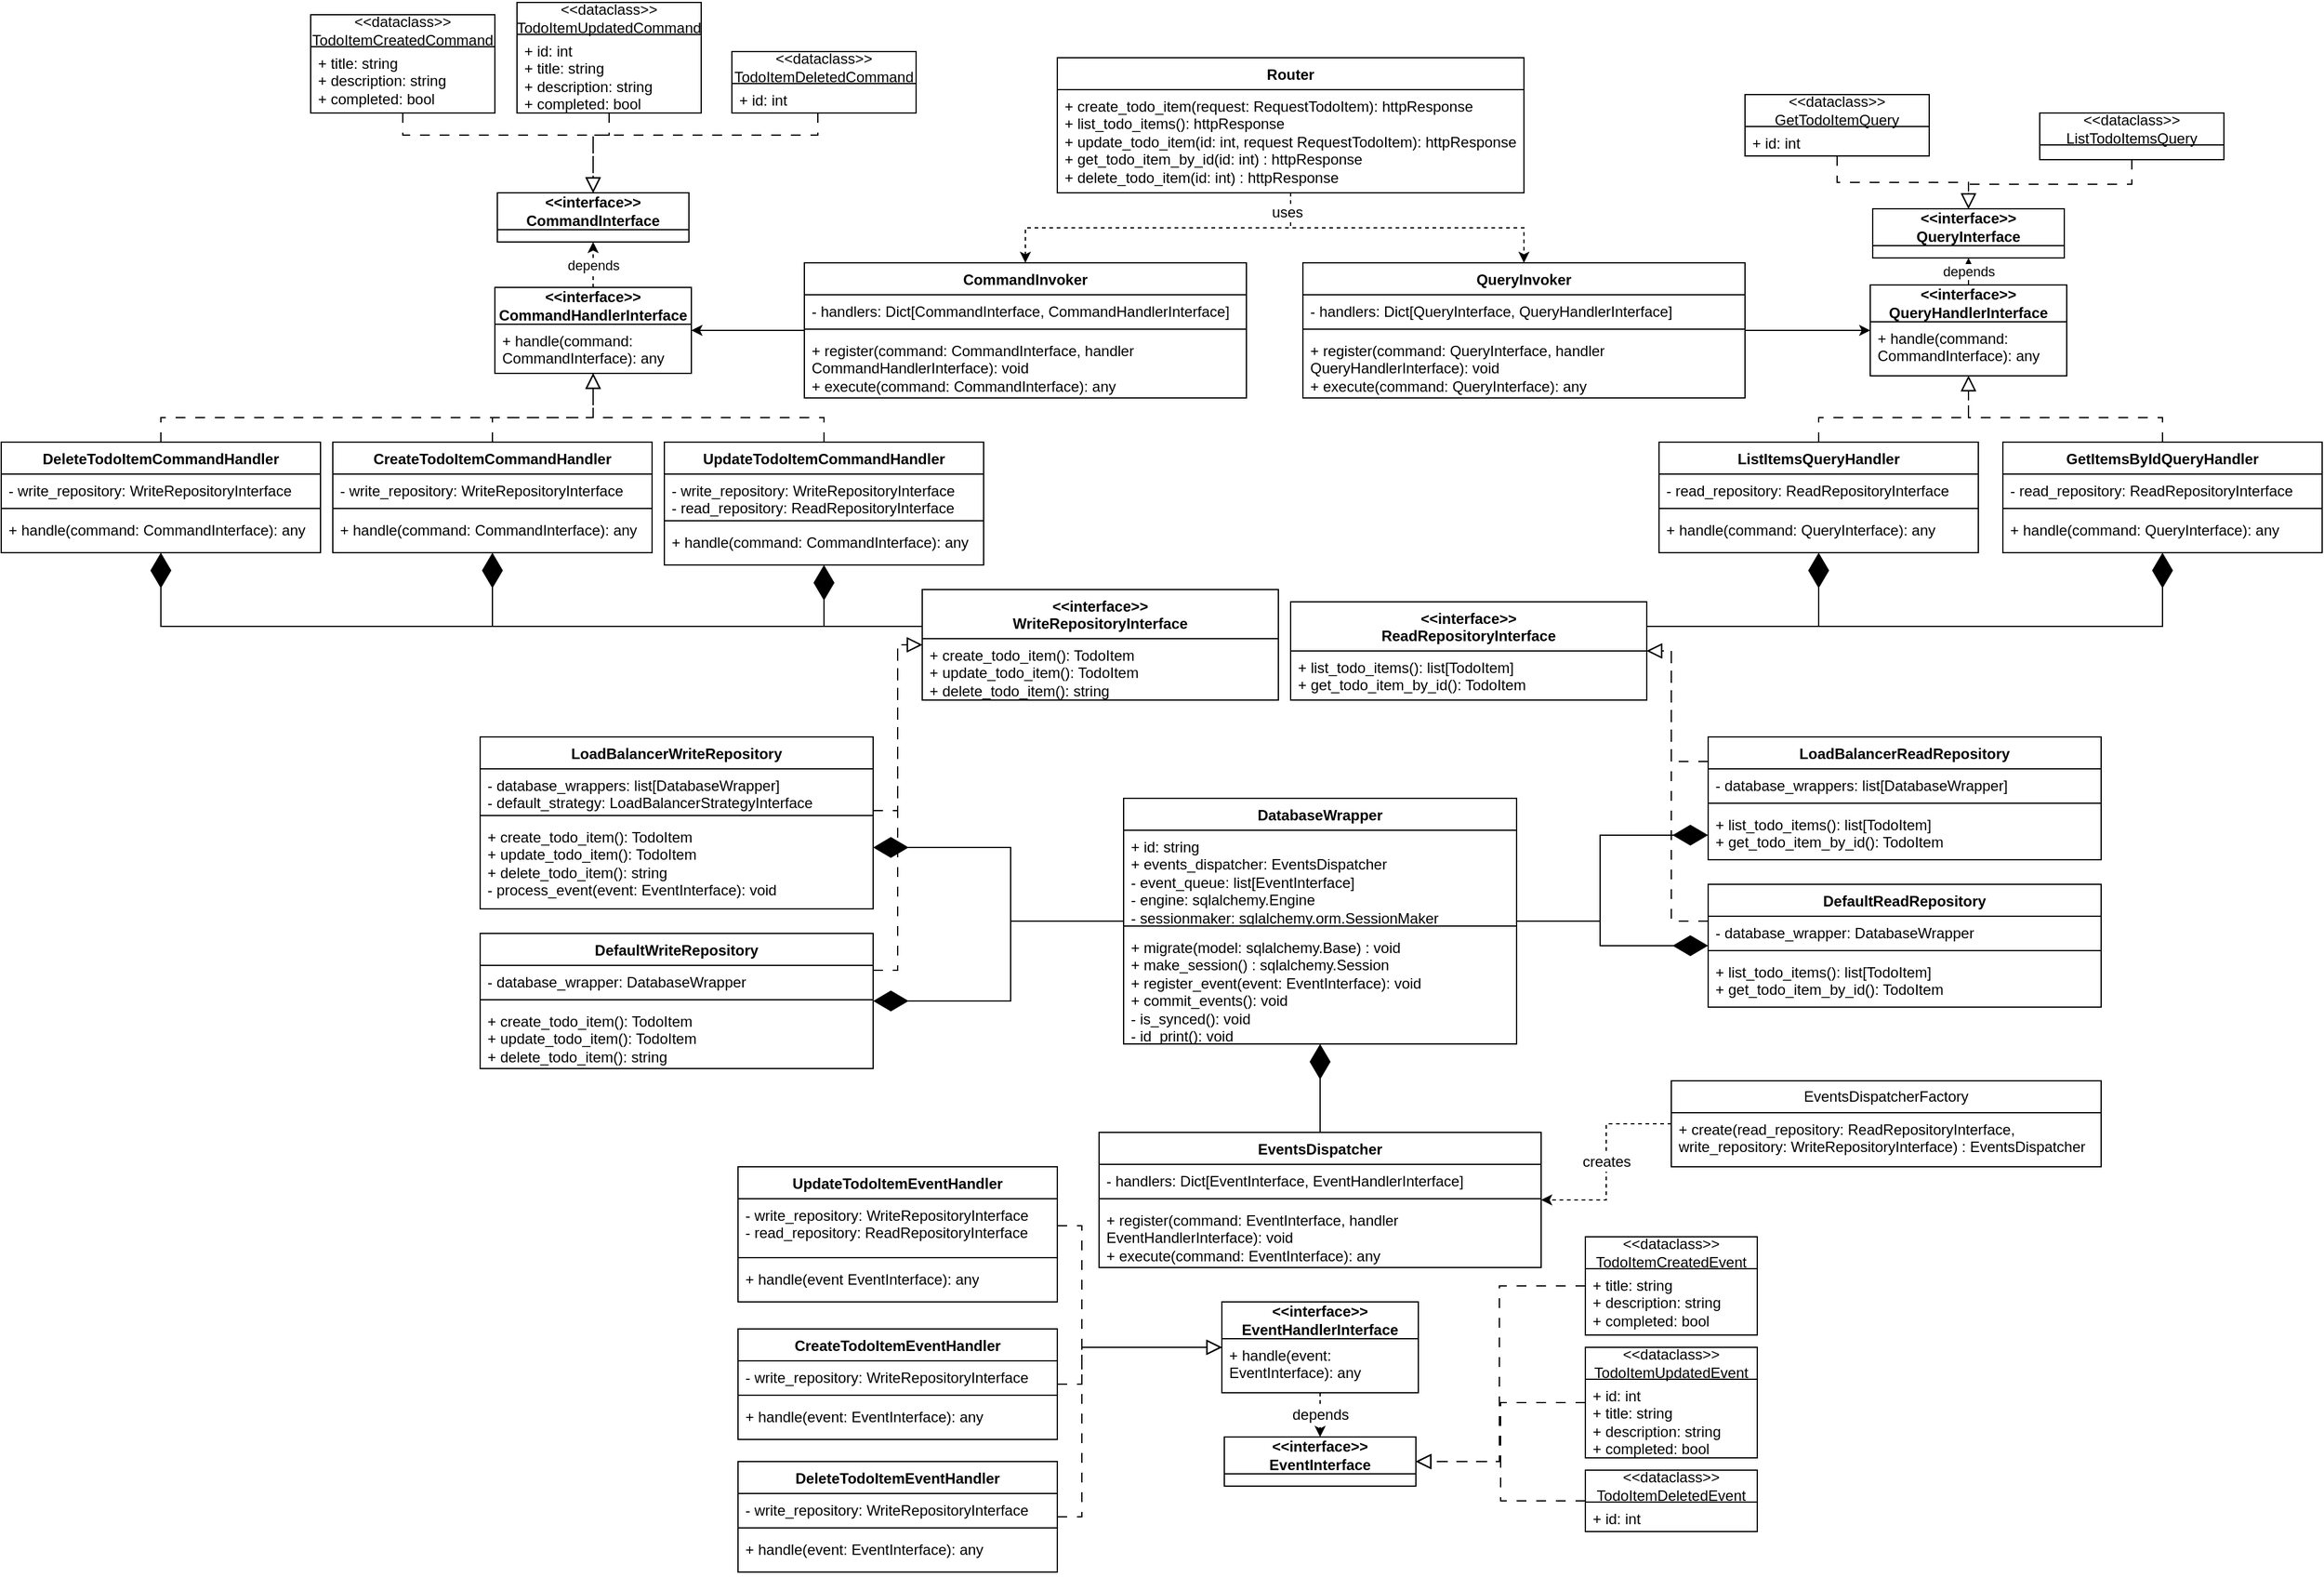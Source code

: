 <mxfile version="22.1.18" type="github">
  <diagram id="C5RBs43oDa-KdzZeNtuy" name="Page-1">
    <mxGraphModel dx="2261" dy="802" grid="1" gridSize="10" guides="1" tooltips="1" connect="1" arrows="1" fold="1" page="1" pageScale="1" pageWidth="827" pageHeight="1169" math="0" shadow="0">
      <root>
        <mxCell id="WIyWlLk6GJQsqaUBKTNV-0" />
        <mxCell id="WIyWlLk6GJQsqaUBKTNV-1" parent="WIyWlLk6GJQsqaUBKTNV-0" />
        <mxCell id="99IpTOKlGNFrOxJhFEqu-171" style="edgeStyle=orthogonalEdgeStyle;rounded=0;orthogonalLoop=1;jettySize=auto;html=1;dashed=1;" edge="1" parent="WIyWlLk6GJQsqaUBKTNV-1" source="99IpTOKlGNFrOxJhFEqu-1" target="99IpTOKlGNFrOxJhFEqu-5">
          <mxGeometry relative="1" as="geometry" />
        </mxCell>
        <mxCell id="99IpTOKlGNFrOxJhFEqu-172" style="edgeStyle=orthogonalEdgeStyle;rounded=0;orthogonalLoop=1;jettySize=auto;html=1;dashed=1;" edge="1" parent="WIyWlLk6GJQsqaUBKTNV-1" source="99IpTOKlGNFrOxJhFEqu-1" target="99IpTOKlGNFrOxJhFEqu-45">
          <mxGeometry relative="1" as="geometry" />
        </mxCell>
        <mxCell id="99IpTOKlGNFrOxJhFEqu-196" value="&lt;br&gt;" style="edgeLabel;html=1;align=center;verticalAlign=middle;resizable=0;points=[];fontSize=12;fontFamily=Helvetica;fontColor=default;" vertex="1" connectable="0" parent="99IpTOKlGNFrOxJhFEqu-172">
          <mxGeometry x="-0.51" y="-1" relative="1" as="geometry">
            <mxPoint y="1" as="offset" />
          </mxGeometry>
        </mxCell>
        <mxCell id="99IpTOKlGNFrOxJhFEqu-197" value="uses" style="edgeLabel;html=1;align=center;verticalAlign=middle;resizable=0;points=[];fontSize=12;fontFamily=Helvetica;fontColor=default;" vertex="1" connectable="0" parent="99IpTOKlGNFrOxJhFEqu-172">
          <mxGeometry x="-0.87" y="-3" relative="1" as="geometry">
            <mxPoint as="offset" />
          </mxGeometry>
        </mxCell>
        <mxCell id="99IpTOKlGNFrOxJhFEqu-1" value="Router" style="swimlane;fontStyle=1;align=center;verticalAlign=top;childLayout=stackLayout;horizontal=1;startSize=26;horizontalStack=0;resizeParent=1;resizeParentMax=0;resizeLast=0;collapsible=1;marginBottom=0;whiteSpace=wrap;html=1;" vertex="1" parent="WIyWlLk6GJQsqaUBKTNV-1">
          <mxGeometry x="260" y="77" width="380" height="110" as="geometry" />
        </mxCell>
        <mxCell id="99IpTOKlGNFrOxJhFEqu-4" value="+&amp;nbsp;create_todo_item(request: RequestTodoItem): httpResponse&lt;span style=&quot;&quot;&gt;&lt;span style=&quot;&quot;&gt;&amp;nbsp;&amp;nbsp;&amp;nbsp;&lt;/span&gt;&lt;br&gt;&lt;/span&gt;+&amp;nbsp;list_todo_items(): httpResponse&lt;br&gt;+ update_todo_item(id: int, request RequestTodoItem): httpResponse&lt;br&gt;+ get_todo_item_by_id(id: int) : httpResponse&lt;br&gt;+ delete_todo_item(id: int) : httpResponse" style="text;strokeColor=none;fillColor=none;align=left;verticalAlign=top;spacingLeft=4;spacingRight=4;overflow=hidden;rotatable=0;points=[[0,0.5],[1,0.5]];portConstraint=eastwest;whiteSpace=wrap;html=1;" vertex="1" parent="99IpTOKlGNFrOxJhFEqu-1">
          <mxGeometry y="26" width="380" height="84" as="geometry" />
        </mxCell>
        <mxCell id="99IpTOKlGNFrOxJhFEqu-190" style="edgeStyle=orthogonalEdgeStyle;rounded=0;orthogonalLoop=1;jettySize=auto;html=1;fontFamily=Helvetica;fontSize=12;fontColor=default;startSize=26;" edge="1" parent="WIyWlLk6GJQsqaUBKTNV-1" source="99IpTOKlGNFrOxJhFEqu-5" target="99IpTOKlGNFrOxJhFEqu-9">
          <mxGeometry relative="1" as="geometry" />
        </mxCell>
        <mxCell id="99IpTOKlGNFrOxJhFEqu-5" value="CommandInvoker" style="swimlane;fontStyle=1;align=center;verticalAlign=top;childLayout=stackLayout;horizontal=1;startSize=26;horizontalStack=0;resizeParent=1;resizeParentMax=0;resizeLast=0;collapsible=1;marginBottom=0;whiteSpace=wrap;html=1;" vertex="1" parent="WIyWlLk6GJQsqaUBKTNV-1">
          <mxGeometry x="54" y="244" width="360" height="110" as="geometry" />
        </mxCell>
        <mxCell id="99IpTOKlGNFrOxJhFEqu-6" value="- handlers:&amp;nbsp;Dict[CommandInterface, CommandHandlerInterface]" style="text;strokeColor=none;fillColor=none;align=left;verticalAlign=top;spacingLeft=4;spacingRight=4;overflow=hidden;rotatable=0;points=[[0,0.5],[1,0.5]];portConstraint=eastwest;whiteSpace=wrap;html=1;" vertex="1" parent="99IpTOKlGNFrOxJhFEqu-5">
          <mxGeometry y="26" width="360" height="24" as="geometry" />
        </mxCell>
        <mxCell id="99IpTOKlGNFrOxJhFEqu-7" value="" style="line;strokeWidth=1;fillColor=none;align=left;verticalAlign=middle;spacingTop=-1;spacingLeft=3;spacingRight=3;rotatable=0;labelPosition=right;points=[];portConstraint=eastwest;strokeColor=inherit;" vertex="1" parent="99IpTOKlGNFrOxJhFEqu-5">
          <mxGeometry y="50" width="360" height="8" as="geometry" />
        </mxCell>
        <mxCell id="99IpTOKlGNFrOxJhFEqu-8" value="+&amp;nbsp;register(command: CommandInterface, handler CommandHandlerInterface): void &amp;nbsp;&lt;span style=&quot;white-space: pre;&quot;&gt;&#x9;&lt;br/&gt;&lt;/span&gt;+ execute(command: CommandInterface): any&lt;br&gt;" style="text;strokeColor=none;fillColor=none;align=left;verticalAlign=top;spacingLeft=4;spacingRight=4;overflow=hidden;rotatable=0;points=[[0,0.5],[1,0.5]];portConstraint=eastwest;whiteSpace=wrap;html=1;" vertex="1" parent="99IpTOKlGNFrOxJhFEqu-5">
          <mxGeometry y="58" width="360" height="52" as="geometry" />
        </mxCell>
        <mxCell id="99IpTOKlGNFrOxJhFEqu-162" value="depends" style="edgeStyle=orthogonalEdgeStyle;rounded=0;orthogonalLoop=1;jettySize=auto;html=1;dashed=1;" edge="1" parent="WIyWlLk6GJQsqaUBKTNV-1" source="99IpTOKlGNFrOxJhFEqu-9" target="99IpTOKlGNFrOxJhFEqu-136">
          <mxGeometry relative="1" as="geometry" />
        </mxCell>
        <mxCell id="99IpTOKlGNFrOxJhFEqu-9" value="&lt;b&gt;&amp;lt;&amp;lt;interface&amp;gt;&amp;gt;&lt;br&gt;CommandHandlerInterface&lt;/b&gt;" style="swimlane;fontStyle=0;childLayout=stackLayout;horizontal=1;startSize=30;fillColor=none;horizontalStack=0;resizeParent=1;resizeParentMax=0;resizeLast=0;collapsible=1;marginBottom=0;whiteSpace=wrap;html=1;" vertex="1" parent="WIyWlLk6GJQsqaUBKTNV-1">
          <mxGeometry x="-198" y="264" width="160" height="70" as="geometry" />
        </mxCell>
        <mxCell id="99IpTOKlGNFrOxJhFEqu-10" value="+ handle(command: CommandInterface): any" style="text;strokeColor=none;fillColor=none;align=left;verticalAlign=top;spacingLeft=4;spacingRight=4;overflow=hidden;rotatable=0;points=[[0,0.5],[1,0.5]];portConstraint=eastwest;whiteSpace=wrap;html=1;" vertex="1" parent="99IpTOKlGNFrOxJhFEqu-9">
          <mxGeometry y="30" width="160" height="40" as="geometry" />
        </mxCell>
        <mxCell id="99IpTOKlGNFrOxJhFEqu-179" style="edgeStyle=orthogonalEdgeStyle;rounded=0;orthogonalLoop=1;jettySize=auto;html=1;fontFamily=Helvetica;fontSize=12;fontColor=default;startSize=26;endArrow=none;endFill=0;startArrow=diamondThin;startFill=1;" edge="1" parent="WIyWlLk6GJQsqaUBKTNV-1" source="99IpTOKlGNFrOxJhFEqu-13" target="99IpTOKlGNFrOxJhFEqu-81">
          <mxGeometry relative="1" as="geometry">
            <Array as="points">
              <mxPoint x="70" y="540" />
            </Array>
          </mxGeometry>
        </mxCell>
        <mxCell id="99IpTOKlGNFrOxJhFEqu-191" style="edgeStyle=orthogonalEdgeStyle;rounded=0;orthogonalLoop=1;jettySize=auto;html=1;fontFamily=Helvetica;fontSize=12;fontColor=default;startSize=26;dashed=1;dashPattern=8 8;endArrow=block;endFill=0;endSize=10;" edge="1" parent="WIyWlLk6GJQsqaUBKTNV-1" source="99IpTOKlGNFrOxJhFEqu-13" target="99IpTOKlGNFrOxJhFEqu-9">
          <mxGeometry relative="1" as="geometry">
            <Array as="points">
              <mxPoint x="70" y="370" />
              <mxPoint x="-118" y="370" />
            </Array>
          </mxGeometry>
        </mxCell>
        <mxCell id="99IpTOKlGNFrOxJhFEqu-13" value="UpdateTodoItemCommandHandler" style="swimlane;fontStyle=1;align=center;verticalAlign=top;childLayout=stackLayout;horizontal=1;startSize=26;horizontalStack=0;resizeParent=1;resizeParentMax=0;resizeLast=0;collapsible=1;marginBottom=0;whiteSpace=wrap;html=1;" vertex="1" parent="WIyWlLk6GJQsqaUBKTNV-1">
          <mxGeometry x="-60" y="390" width="260" height="100" as="geometry" />
        </mxCell>
        <mxCell id="99IpTOKlGNFrOxJhFEqu-14" value="- write_repository: WriteRepositoryInterface&lt;br&gt;- read_repository: ReadRepositoryInterface&amp;nbsp;" style="text;strokeColor=none;fillColor=none;align=left;verticalAlign=top;spacingLeft=4;spacingRight=4;overflow=hidden;rotatable=0;points=[[0,0.5],[1,0.5]];portConstraint=eastwest;whiteSpace=wrap;html=1;" vertex="1" parent="99IpTOKlGNFrOxJhFEqu-13">
          <mxGeometry y="26" width="260" height="34" as="geometry" />
        </mxCell>
        <mxCell id="99IpTOKlGNFrOxJhFEqu-15" value="" style="line;strokeWidth=1;fillColor=none;align=left;verticalAlign=middle;spacingTop=-1;spacingLeft=3;spacingRight=3;rotatable=0;labelPosition=right;points=[];portConstraint=eastwest;strokeColor=inherit;" vertex="1" parent="99IpTOKlGNFrOxJhFEqu-13">
          <mxGeometry y="60" width="260" height="8" as="geometry" />
        </mxCell>
        <mxCell id="99IpTOKlGNFrOxJhFEqu-16" value="+ handle(command: CommandInterface): any" style="text;strokeColor=none;fillColor=none;align=left;verticalAlign=top;spacingLeft=4;spacingRight=4;overflow=hidden;rotatable=0;points=[[0,0.5],[1,0.5]];portConstraint=eastwest;whiteSpace=wrap;html=1;" vertex="1" parent="99IpTOKlGNFrOxJhFEqu-13">
          <mxGeometry y="68" width="260" height="32" as="geometry" />
        </mxCell>
        <mxCell id="99IpTOKlGNFrOxJhFEqu-177" style="edgeStyle=orthogonalEdgeStyle;rounded=0;orthogonalLoop=1;jettySize=auto;html=1;fontFamily=Helvetica;fontSize=12;fontColor=default;startSize=26;endArrow=none;endFill=0;startArrow=diamondThin;startFill=1;" edge="1" parent="WIyWlLk6GJQsqaUBKTNV-1" source="99IpTOKlGNFrOxJhFEqu-17" target="99IpTOKlGNFrOxJhFEqu-81">
          <mxGeometry relative="1" as="geometry">
            <Array as="points">
              <mxPoint x="-200" y="540" />
            </Array>
          </mxGeometry>
        </mxCell>
        <mxCell id="99IpTOKlGNFrOxJhFEqu-192" style="edgeStyle=orthogonalEdgeStyle;rounded=0;orthogonalLoop=1;jettySize=auto;html=1;fontFamily=Helvetica;fontSize=12;fontColor=default;startSize=26;dashed=1;dashPattern=8 8;endArrow=block;endFill=0;endSize=10;" edge="1" parent="WIyWlLk6GJQsqaUBKTNV-1" source="99IpTOKlGNFrOxJhFEqu-17" target="99IpTOKlGNFrOxJhFEqu-9">
          <mxGeometry relative="1" as="geometry">
            <Array as="points">
              <mxPoint x="-200" y="370" />
              <mxPoint x="-118" y="370" />
            </Array>
          </mxGeometry>
        </mxCell>
        <mxCell id="99IpTOKlGNFrOxJhFEqu-17" value="CreateTodoItemCommandHandler" style="swimlane;fontStyle=1;align=center;verticalAlign=top;childLayout=stackLayout;horizontal=1;startSize=26;horizontalStack=0;resizeParent=1;resizeParentMax=0;resizeLast=0;collapsible=1;marginBottom=0;whiteSpace=wrap;html=1;" vertex="1" parent="WIyWlLk6GJQsqaUBKTNV-1">
          <mxGeometry x="-330" y="390" width="260" height="90" as="geometry" />
        </mxCell>
        <mxCell id="99IpTOKlGNFrOxJhFEqu-18" value="- write_repository: WriteRepositoryInterface&amp;nbsp;" style="text;strokeColor=none;fillColor=none;align=left;verticalAlign=top;spacingLeft=4;spacingRight=4;overflow=hidden;rotatable=0;points=[[0,0.5],[1,0.5]];portConstraint=eastwest;whiteSpace=wrap;html=1;" vertex="1" parent="99IpTOKlGNFrOxJhFEqu-17">
          <mxGeometry y="26" width="260" height="24" as="geometry" />
        </mxCell>
        <mxCell id="99IpTOKlGNFrOxJhFEqu-19" value="" style="line;strokeWidth=1;fillColor=none;align=left;verticalAlign=middle;spacingTop=-1;spacingLeft=3;spacingRight=3;rotatable=0;labelPosition=right;points=[];portConstraint=eastwest;strokeColor=inherit;" vertex="1" parent="99IpTOKlGNFrOxJhFEqu-17">
          <mxGeometry y="50" width="260" height="8" as="geometry" />
        </mxCell>
        <mxCell id="99IpTOKlGNFrOxJhFEqu-20" value="+ handle(command: CommandInterface): any" style="text;strokeColor=none;fillColor=none;align=left;verticalAlign=top;spacingLeft=4;spacingRight=4;overflow=hidden;rotatable=0;points=[[0,0.5],[1,0.5]];portConstraint=eastwest;whiteSpace=wrap;html=1;" vertex="1" parent="99IpTOKlGNFrOxJhFEqu-17">
          <mxGeometry y="58" width="260" height="32" as="geometry" />
        </mxCell>
        <mxCell id="99IpTOKlGNFrOxJhFEqu-178" style="edgeStyle=orthogonalEdgeStyle;rounded=0;orthogonalLoop=1;jettySize=auto;html=1;fontFamily=Helvetica;fontSize=12;fontColor=default;startSize=26;endArrow=none;endFill=0;startArrow=diamondThin;startFill=1;" edge="1" parent="WIyWlLk6GJQsqaUBKTNV-1" source="99IpTOKlGNFrOxJhFEqu-33" target="99IpTOKlGNFrOxJhFEqu-81">
          <mxGeometry relative="1" as="geometry">
            <Array as="points">
              <mxPoint x="-470" y="540" />
            </Array>
          </mxGeometry>
        </mxCell>
        <mxCell id="99IpTOKlGNFrOxJhFEqu-193" style="edgeStyle=orthogonalEdgeStyle;rounded=0;orthogonalLoop=1;jettySize=auto;html=1;fontFamily=Helvetica;fontSize=12;fontColor=default;startSize=26;dashed=1;dashPattern=8 8;endArrow=block;endFill=0;endSize=10;" edge="1" parent="WIyWlLk6GJQsqaUBKTNV-1" source="99IpTOKlGNFrOxJhFEqu-33" target="99IpTOKlGNFrOxJhFEqu-9">
          <mxGeometry relative="1" as="geometry">
            <Array as="points">
              <mxPoint x="-470" y="370" />
              <mxPoint x="-118" y="370" />
            </Array>
          </mxGeometry>
        </mxCell>
        <mxCell id="99IpTOKlGNFrOxJhFEqu-33" value="DeleteTodoItemCommandHandler" style="swimlane;fontStyle=1;align=center;verticalAlign=top;childLayout=stackLayout;horizontal=1;startSize=26;horizontalStack=0;resizeParent=1;resizeParentMax=0;resizeLast=0;collapsible=1;marginBottom=0;whiteSpace=wrap;html=1;" vertex="1" parent="WIyWlLk6GJQsqaUBKTNV-1">
          <mxGeometry x="-600" y="390" width="260" height="90" as="geometry" />
        </mxCell>
        <mxCell id="99IpTOKlGNFrOxJhFEqu-34" value="- write_repository: WriteRepositoryInterface&amp;nbsp;" style="text;strokeColor=none;fillColor=none;align=left;verticalAlign=top;spacingLeft=4;spacingRight=4;overflow=hidden;rotatable=0;points=[[0,0.5],[1,0.5]];portConstraint=eastwest;whiteSpace=wrap;html=1;" vertex="1" parent="99IpTOKlGNFrOxJhFEqu-33">
          <mxGeometry y="26" width="260" height="24" as="geometry" />
        </mxCell>
        <mxCell id="99IpTOKlGNFrOxJhFEqu-35" value="" style="line;strokeWidth=1;fillColor=none;align=left;verticalAlign=middle;spacingTop=-1;spacingLeft=3;spacingRight=3;rotatable=0;labelPosition=right;points=[];portConstraint=eastwest;strokeColor=inherit;" vertex="1" parent="99IpTOKlGNFrOxJhFEqu-33">
          <mxGeometry y="50" width="260" height="8" as="geometry" />
        </mxCell>
        <mxCell id="99IpTOKlGNFrOxJhFEqu-36" value="+ handle(command: CommandInterface): any" style="text;strokeColor=none;fillColor=none;align=left;verticalAlign=top;spacingLeft=4;spacingRight=4;overflow=hidden;rotatable=0;points=[[0,0.5],[1,0.5]];portConstraint=eastwest;whiteSpace=wrap;html=1;" vertex="1" parent="99IpTOKlGNFrOxJhFEqu-33">
          <mxGeometry y="58" width="260" height="32" as="geometry" />
        </mxCell>
        <mxCell id="99IpTOKlGNFrOxJhFEqu-148" style="edgeStyle=orthogonalEdgeStyle;rounded=0;orthogonalLoop=1;jettySize=auto;html=1;dashed=1;dashPattern=8 8;endArrow=block;endFill=0;endSize=10;" edge="1" parent="WIyWlLk6GJQsqaUBKTNV-1" source="99IpTOKlGNFrOxJhFEqu-37" target="99IpTOKlGNFrOxJhFEqu-50">
          <mxGeometry relative="1" as="geometry">
            <Array as="points">
              <mxPoint x="1160" y="370" />
              <mxPoint x="1002" y="370" />
            </Array>
          </mxGeometry>
        </mxCell>
        <mxCell id="99IpTOKlGNFrOxJhFEqu-173" style="edgeStyle=orthogonalEdgeStyle;rounded=0;orthogonalLoop=1;jettySize=auto;html=1;fontFamily=Helvetica;fontSize=12;fontColor=default;startSize=26;endArrow=none;endFill=0;startArrow=diamondThin;startFill=1;" edge="1" parent="WIyWlLk6GJQsqaUBKTNV-1" source="99IpTOKlGNFrOxJhFEqu-37" target="99IpTOKlGNFrOxJhFEqu-52">
          <mxGeometry relative="1" as="geometry">
            <Array as="points">
              <mxPoint x="1160" y="540" />
            </Array>
          </mxGeometry>
        </mxCell>
        <mxCell id="99IpTOKlGNFrOxJhFEqu-37" value="GetItemsByIdQueryHandler" style="swimlane;fontStyle=1;align=center;verticalAlign=top;childLayout=stackLayout;horizontal=1;startSize=26;horizontalStack=0;resizeParent=1;resizeParentMax=0;resizeLast=0;collapsible=1;marginBottom=0;whiteSpace=wrap;html=1;" vertex="1" parent="WIyWlLk6GJQsqaUBKTNV-1">
          <mxGeometry x="1030" y="390" width="260" height="90" as="geometry" />
        </mxCell>
        <mxCell id="99IpTOKlGNFrOxJhFEqu-38" value="- read_repository: ReadRepositoryInterface" style="text;strokeColor=none;fillColor=none;align=left;verticalAlign=top;spacingLeft=4;spacingRight=4;overflow=hidden;rotatable=0;points=[[0,0.5],[1,0.5]];portConstraint=eastwest;whiteSpace=wrap;html=1;" vertex="1" parent="99IpTOKlGNFrOxJhFEqu-37">
          <mxGeometry y="26" width="260" height="24" as="geometry" />
        </mxCell>
        <mxCell id="99IpTOKlGNFrOxJhFEqu-39" value="" style="line;strokeWidth=1;fillColor=none;align=left;verticalAlign=middle;spacingTop=-1;spacingLeft=3;spacingRight=3;rotatable=0;labelPosition=right;points=[];portConstraint=eastwest;strokeColor=inherit;" vertex="1" parent="99IpTOKlGNFrOxJhFEqu-37">
          <mxGeometry y="50" width="260" height="8" as="geometry" />
        </mxCell>
        <mxCell id="99IpTOKlGNFrOxJhFEqu-40" value="+ handle(command: QueryInterface): any" style="text;strokeColor=none;fillColor=none;align=left;verticalAlign=top;spacingLeft=4;spacingRight=4;overflow=hidden;rotatable=0;points=[[0,0.5],[1,0.5]];portConstraint=eastwest;whiteSpace=wrap;html=1;" vertex="1" parent="99IpTOKlGNFrOxJhFEqu-37">
          <mxGeometry y="58" width="260" height="32" as="geometry" />
        </mxCell>
        <mxCell id="99IpTOKlGNFrOxJhFEqu-147" style="edgeStyle=orthogonalEdgeStyle;rounded=0;orthogonalLoop=1;jettySize=auto;html=1;dashed=1;dashPattern=8 8;endArrow=block;endFill=0;endSize=10;" edge="1" parent="WIyWlLk6GJQsqaUBKTNV-1" source="99IpTOKlGNFrOxJhFEqu-41" target="99IpTOKlGNFrOxJhFEqu-50">
          <mxGeometry relative="1" as="geometry">
            <Array as="points">
              <mxPoint x="880" y="370" />
              <mxPoint x="1002" y="370" />
            </Array>
          </mxGeometry>
        </mxCell>
        <mxCell id="99IpTOKlGNFrOxJhFEqu-174" style="edgeStyle=orthogonalEdgeStyle;rounded=0;orthogonalLoop=1;jettySize=auto;html=1;fontFamily=Helvetica;fontSize=12;fontColor=default;startSize=26;endArrow=none;endFill=0;startArrow=diamondThin;startFill=1;" edge="1" parent="WIyWlLk6GJQsqaUBKTNV-1" source="99IpTOKlGNFrOxJhFEqu-41" target="99IpTOKlGNFrOxJhFEqu-52">
          <mxGeometry relative="1" as="geometry">
            <Array as="points">
              <mxPoint x="880" y="540" />
            </Array>
          </mxGeometry>
        </mxCell>
        <mxCell id="99IpTOKlGNFrOxJhFEqu-41" value="ListItemsQueryHandler" style="swimlane;fontStyle=1;align=center;verticalAlign=top;childLayout=stackLayout;horizontal=1;startSize=26;horizontalStack=0;resizeParent=1;resizeParentMax=0;resizeLast=0;collapsible=1;marginBottom=0;whiteSpace=wrap;html=1;" vertex="1" parent="WIyWlLk6GJQsqaUBKTNV-1">
          <mxGeometry x="750" y="390" width="260" height="90" as="geometry" />
        </mxCell>
        <mxCell id="99IpTOKlGNFrOxJhFEqu-42" value="- read_repository: ReadRepositoryInterface" style="text;strokeColor=none;fillColor=none;align=left;verticalAlign=top;spacingLeft=4;spacingRight=4;overflow=hidden;rotatable=0;points=[[0,0.5],[1,0.5]];portConstraint=eastwest;whiteSpace=wrap;html=1;" vertex="1" parent="99IpTOKlGNFrOxJhFEqu-41">
          <mxGeometry y="26" width="260" height="24" as="geometry" />
        </mxCell>
        <mxCell id="99IpTOKlGNFrOxJhFEqu-43" value="" style="line;strokeWidth=1;fillColor=none;align=left;verticalAlign=middle;spacingTop=-1;spacingLeft=3;spacingRight=3;rotatable=0;labelPosition=right;points=[];portConstraint=eastwest;strokeColor=inherit;" vertex="1" parent="99IpTOKlGNFrOxJhFEqu-41">
          <mxGeometry y="50" width="260" height="8" as="geometry" />
        </mxCell>
        <mxCell id="99IpTOKlGNFrOxJhFEqu-44" value="+ handle(command: QueryInterface): any" style="text;strokeColor=none;fillColor=none;align=left;verticalAlign=top;spacingLeft=4;spacingRight=4;overflow=hidden;rotatable=0;points=[[0,0.5],[1,0.5]];portConstraint=eastwest;whiteSpace=wrap;html=1;" vertex="1" parent="99IpTOKlGNFrOxJhFEqu-41">
          <mxGeometry y="58" width="260" height="32" as="geometry" />
        </mxCell>
        <mxCell id="99IpTOKlGNFrOxJhFEqu-169" style="edgeStyle=orthogonalEdgeStyle;rounded=0;orthogonalLoop=1;jettySize=auto;html=1;" edge="1" parent="WIyWlLk6GJQsqaUBKTNV-1" source="99IpTOKlGNFrOxJhFEqu-45" target="99IpTOKlGNFrOxJhFEqu-50">
          <mxGeometry relative="1" as="geometry" />
        </mxCell>
        <mxCell id="99IpTOKlGNFrOxJhFEqu-45" value="QueryInvoker" style="swimlane;fontStyle=1;align=center;verticalAlign=top;childLayout=stackLayout;horizontal=1;startSize=26;horizontalStack=0;resizeParent=1;resizeParentMax=0;resizeLast=0;collapsible=1;marginBottom=0;whiteSpace=wrap;html=1;" vertex="1" parent="WIyWlLk6GJQsqaUBKTNV-1">
          <mxGeometry x="460" y="244" width="360" height="110" as="geometry" />
        </mxCell>
        <mxCell id="99IpTOKlGNFrOxJhFEqu-46" value="- handlers:&amp;nbsp;Dict[QueryInterface, QueryHandlerInterface]" style="text;strokeColor=none;fillColor=none;align=left;verticalAlign=top;spacingLeft=4;spacingRight=4;overflow=hidden;rotatable=0;points=[[0,0.5],[1,0.5]];portConstraint=eastwest;whiteSpace=wrap;html=1;" vertex="1" parent="99IpTOKlGNFrOxJhFEqu-45">
          <mxGeometry y="26" width="360" height="24" as="geometry" />
        </mxCell>
        <mxCell id="99IpTOKlGNFrOxJhFEqu-47" value="" style="line;strokeWidth=1;fillColor=none;align=left;verticalAlign=middle;spacingTop=-1;spacingLeft=3;spacingRight=3;rotatable=0;labelPosition=right;points=[];portConstraint=eastwest;strokeColor=inherit;" vertex="1" parent="99IpTOKlGNFrOxJhFEqu-45">
          <mxGeometry y="50" width="360" height="8" as="geometry" />
        </mxCell>
        <mxCell id="99IpTOKlGNFrOxJhFEqu-48" value="+&amp;nbsp;register(command: QueryInterface, handler QueryHandlerInterface): void &amp;nbsp;&lt;span style=&quot;white-space: pre;&quot;&gt;&#x9;&lt;br&gt;&lt;/span&gt;+ execute(command: QueryInterface): any" style="text;strokeColor=none;fillColor=none;align=left;verticalAlign=top;spacingLeft=4;spacingRight=4;overflow=hidden;rotatable=0;points=[[0,0.5],[1,0.5]];portConstraint=eastwest;whiteSpace=wrap;html=1;" vertex="1" parent="99IpTOKlGNFrOxJhFEqu-45">
          <mxGeometry y="58" width="360" height="52" as="geometry" />
        </mxCell>
        <mxCell id="99IpTOKlGNFrOxJhFEqu-165" value="depends" style="edgeStyle=orthogonalEdgeStyle;rounded=0;orthogonalLoop=1;jettySize=auto;html=1;dashed=1;" edge="1" parent="WIyWlLk6GJQsqaUBKTNV-1" source="99IpTOKlGNFrOxJhFEqu-50" target="99IpTOKlGNFrOxJhFEqu-135">
          <mxGeometry relative="1" as="geometry" />
        </mxCell>
        <mxCell id="99IpTOKlGNFrOxJhFEqu-50" value="&lt;b&gt;&amp;lt;&amp;lt;interface&amp;gt;&amp;gt;&lt;br&gt;QueryHandlerInterface&lt;/b&gt;" style="swimlane;fontStyle=0;childLayout=stackLayout;horizontal=1;startSize=30;fillColor=none;horizontalStack=0;resizeParent=1;resizeParentMax=0;resizeLast=0;collapsible=1;marginBottom=0;whiteSpace=wrap;html=1;" vertex="1" parent="WIyWlLk6GJQsqaUBKTNV-1">
          <mxGeometry x="922" y="262" width="160" height="74" as="geometry" />
        </mxCell>
        <mxCell id="99IpTOKlGNFrOxJhFEqu-51" value="+ handle(command: CommandInterface): any" style="text;strokeColor=none;fillColor=none;align=left;verticalAlign=top;spacingLeft=4;spacingRight=4;overflow=hidden;rotatable=0;points=[[0,0.5],[1,0.5]];portConstraint=eastwest;whiteSpace=wrap;html=1;" vertex="1" parent="99IpTOKlGNFrOxJhFEqu-50">
          <mxGeometry y="30" width="160" height="44" as="geometry" />
        </mxCell>
        <mxCell id="99IpTOKlGNFrOxJhFEqu-52" value="&amp;lt;&amp;lt;interface&amp;gt;&amp;gt;&lt;br&gt;ReadRepositoryInterface" style="swimlane;fontStyle=1;align=center;verticalAlign=top;childLayout=stackLayout;horizontal=1;startSize=40;horizontalStack=0;resizeParent=1;resizeParentMax=0;resizeLast=0;collapsible=1;marginBottom=0;whiteSpace=wrap;html=1;" vertex="1" parent="WIyWlLk6GJQsqaUBKTNV-1">
          <mxGeometry x="450" y="520" width="290" height="80" as="geometry" />
        </mxCell>
        <mxCell id="99IpTOKlGNFrOxJhFEqu-53" value="+ list_todo_items(): list[TodoItem]&lt;br&gt;+ get_todo_item_by_id(): TodoItem" style="text;strokeColor=none;fillColor=none;align=left;verticalAlign=top;spacingLeft=4;spacingRight=4;overflow=hidden;rotatable=0;points=[[0,0.5],[1,0.5]];portConstraint=eastwest;whiteSpace=wrap;html=1;" vertex="1" parent="99IpTOKlGNFrOxJhFEqu-52">
          <mxGeometry y="40" width="290" height="40" as="geometry" />
        </mxCell>
        <mxCell id="99IpTOKlGNFrOxJhFEqu-152" style="edgeStyle=orthogonalEdgeStyle;rounded=0;orthogonalLoop=1;jettySize=auto;html=1;dashed=1;dashPattern=8 8;endArrow=block;endFill=0;endSize=10;" edge="1" parent="WIyWlLk6GJQsqaUBKTNV-1" source="99IpTOKlGNFrOxJhFEqu-65" target="99IpTOKlGNFrOxJhFEqu-52">
          <mxGeometry relative="1" as="geometry">
            <Array as="points">
              <mxPoint x="760" y="780" />
              <mxPoint x="760" y="560" />
            </Array>
          </mxGeometry>
        </mxCell>
        <mxCell id="99IpTOKlGNFrOxJhFEqu-182" style="edgeStyle=orthogonalEdgeStyle;rounded=0;orthogonalLoop=1;jettySize=auto;html=1;fontFamily=Helvetica;fontSize=12;fontColor=default;startSize=26;endArrow=none;endFill=0;startArrow=diamondThin;startFill=1;" edge="1" parent="WIyWlLk6GJQsqaUBKTNV-1" source="99IpTOKlGNFrOxJhFEqu-65" target="99IpTOKlGNFrOxJhFEqu-116">
          <mxGeometry relative="1" as="geometry" />
        </mxCell>
        <mxCell id="99IpTOKlGNFrOxJhFEqu-65" value="DefaultReadRepository" style="swimlane;fontStyle=1;align=center;verticalAlign=top;childLayout=stackLayout;horizontal=1;startSize=26;horizontalStack=0;resizeParent=1;resizeParentMax=0;resizeLast=0;collapsible=1;marginBottom=0;whiteSpace=wrap;html=1;" vertex="1" parent="WIyWlLk6GJQsqaUBKTNV-1">
          <mxGeometry x="790" y="750" width="320" height="100" as="geometry" />
        </mxCell>
        <mxCell id="99IpTOKlGNFrOxJhFEqu-66" value="- database_wrapper: DatabaseWrapper" style="text;strokeColor=none;fillColor=none;align=left;verticalAlign=top;spacingLeft=4;spacingRight=4;overflow=hidden;rotatable=0;points=[[0,0.5],[1,0.5]];portConstraint=eastwest;whiteSpace=wrap;html=1;" vertex="1" parent="99IpTOKlGNFrOxJhFEqu-65">
          <mxGeometry y="26" width="320" height="24" as="geometry" />
        </mxCell>
        <mxCell id="99IpTOKlGNFrOxJhFEqu-67" value="" style="line;strokeWidth=1;fillColor=none;align=left;verticalAlign=middle;spacingTop=-1;spacingLeft=3;spacingRight=3;rotatable=0;labelPosition=right;points=[];portConstraint=eastwest;strokeColor=inherit;" vertex="1" parent="99IpTOKlGNFrOxJhFEqu-65">
          <mxGeometry y="50" width="320" height="8" as="geometry" />
        </mxCell>
        <mxCell id="99IpTOKlGNFrOxJhFEqu-68" value="+ list_todo_items(): list[TodoItem]&lt;br style=&quot;border-color: var(--border-color);&quot;&gt;+ get_todo_item_by_id(): TodoItem" style="text;strokeColor=none;fillColor=none;align=left;verticalAlign=top;spacingLeft=4;spacingRight=4;overflow=hidden;rotatable=0;points=[[0,0.5],[1,0.5]];portConstraint=eastwest;whiteSpace=wrap;html=1;" vertex="1" parent="99IpTOKlGNFrOxJhFEqu-65">
          <mxGeometry y="58" width="320" height="42" as="geometry" />
        </mxCell>
        <mxCell id="99IpTOKlGNFrOxJhFEqu-184" style="edgeStyle=orthogonalEdgeStyle;rounded=0;orthogonalLoop=1;jettySize=auto;html=1;fontFamily=Helvetica;fontSize=12;fontColor=default;startSize=26;startArrow=diamondThin;startFill=1;endArrow=none;endFill=0;endSize=6;" edge="1" parent="WIyWlLk6GJQsqaUBKTNV-1" source="99IpTOKlGNFrOxJhFEqu-73" target="99IpTOKlGNFrOxJhFEqu-116">
          <mxGeometry relative="1" as="geometry">
            <Array as="points">
              <mxPoint x="222" y="720" />
              <mxPoint x="222" y="780" />
            </Array>
          </mxGeometry>
        </mxCell>
        <mxCell id="99IpTOKlGNFrOxJhFEqu-73" value="LoadBalancerWriteRepository" style="swimlane;fontStyle=1;align=center;verticalAlign=top;childLayout=stackLayout;horizontal=1;startSize=26;horizontalStack=0;resizeParent=1;resizeParentMax=0;resizeLast=0;collapsible=1;marginBottom=0;whiteSpace=wrap;html=1;" vertex="1" parent="WIyWlLk6GJQsqaUBKTNV-1">
          <mxGeometry x="-210" y="630" width="320" height="140" as="geometry" />
        </mxCell>
        <mxCell id="99IpTOKlGNFrOxJhFEqu-74" value="- database_wrappers: list[DatabaseWrapper]&lt;br&gt;- default_strategy: LoadBalancerStrategyInterface" style="text;strokeColor=none;fillColor=none;align=left;verticalAlign=top;spacingLeft=4;spacingRight=4;overflow=hidden;rotatable=0;points=[[0,0.5],[1,0.5]];portConstraint=eastwest;whiteSpace=wrap;html=1;" vertex="1" parent="99IpTOKlGNFrOxJhFEqu-73">
          <mxGeometry y="26" width="320" height="34" as="geometry" />
        </mxCell>
        <mxCell id="99IpTOKlGNFrOxJhFEqu-75" value="" style="line;strokeWidth=1;fillColor=none;align=left;verticalAlign=middle;spacingTop=-1;spacingLeft=3;spacingRight=3;rotatable=0;labelPosition=right;points=[];portConstraint=eastwest;strokeColor=inherit;" vertex="1" parent="99IpTOKlGNFrOxJhFEqu-73">
          <mxGeometry y="60" width="320" height="8" as="geometry" />
        </mxCell>
        <mxCell id="99IpTOKlGNFrOxJhFEqu-76" value="+ create_todo_item(): TodoItem&lt;br style=&quot;border-color: var(--border-color);&quot;&gt;+ update_todo_item(): TodoItem&lt;br style=&quot;border-color: var(--border-color);&quot;&gt;+ delete_todo_item(): string&lt;br&gt;-&amp;nbsp;process_event(event: EventInterface): void" style="text;strokeColor=none;fillColor=none;align=left;verticalAlign=top;spacingLeft=4;spacingRight=4;overflow=hidden;rotatable=0;points=[[0,0.5],[1,0.5]];portConstraint=eastwest;whiteSpace=wrap;html=1;" vertex="1" parent="99IpTOKlGNFrOxJhFEqu-73">
          <mxGeometry y="68" width="320" height="72" as="geometry" />
        </mxCell>
        <mxCell id="99IpTOKlGNFrOxJhFEqu-151" style="edgeStyle=orthogonalEdgeStyle;rounded=0;orthogonalLoop=1;jettySize=auto;html=1;dashed=1;dashPattern=8 8;endArrow=block;endFill=0;endSize=10;" edge="1" parent="WIyWlLk6GJQsqaUBKTNV-1" source="99IpTOKlGNFrOxJhFEqu-77" target="99IpTOKlGNFrOxJhFEqu-52">
          <mxGeometry relative="1" as="geometry">
            <Array as="points">
              <mxPoint x="760" y="650" />
              <mxPoint x="760" y="560" />
            </Array>
          </mxGeometry>
        </mxCell>
        <mxCell id="99IpTOKlGNFrOxJhFEqu-183" style="edgeStyle=orthogonalEdgeStyle;rounded=0;orthogonalLoop=1;jettySize=auto;html=1;fontFamily=Helvetica;fontSize=12;fontColor=default;startSize=26;endArrow=none;endFill=0;startArrow=diamondThin;startFill=1;" edge="1" parent="WIyWlLk6GJQsqaUBKTNV-1" source="99IpTOKlGNFrOxJhFEqu-77" target="99IpTOKlGNFrOxJhFEqu-116">
          <mxGeometry relative="1" as="geometry">
            <Array as="points">
              <mxPoint x="702" y="710" />
              <mxPoint x="702" y="780" />
            </Array>
          </mxGeometry>
        </mxCell>
        <mxCell id="99IpTOKlGNFrOxJhFEqu-77" value="LoadBalancerReadRepository" style="swimlane;fontStyle=1;align=center;verticalAlign=top;childLayout=stackLayout;horizontal=1;startSize=26;horizontalStack=0;resizeParent=1;resizeParentMax=0;resizeLast=0;collapsible=1;marginBottom=0;whiteSpace=wrap;html=1;" vertex="1" parent="WIyWlLk6GJQsqaUBKTNV-1">
          <mxGeometry x="790" y="630" width="320" height="100" as="geometry" />
        </mxCell>
        <mxCell id="99IpTOKlGNFrOxJhFEqu-195" value="- database_wrappers: list[DatabaseWrapper]" style="text;strokeColor=none;fillColor=none;align=left;verticalAlign=top;spacingLeft=4;spacingRight=4;overflow=hidden;rotatable=0;points=[[0,0.5],[1,0.5]];portConstraint=eastwest;whiteSpace=wrap;html=1;" vertex="1" parent="99IpTOKlGNFrOxJhFEqu-77">
          <mxGeometry y="26" width="320" height="24" as="geometry" />
        </mxCell>
        <mxCell id="99IpTOKlGNFrOxJhFEqu-79" value="" style="line;strokeWidth=1;fillColor=none;align=left;verticalAlign=middle;spacingTop=-1;spacingLeft=3;spacingRight=3;rotatable=0;labelPosition=right;points=[];portConstraint=eastwest;strokeColor=inherit;" vertex="1" parent="99IpTOKlGNFrOxJhFEqu-77">
          <mxGeometry y="50" width="320" height="8" as="geometry" />
        </mxCell>
        <mxCell id="99IpTOKlGNFrOxJhFEqu-80" value="+ list_todo_items(): list[TodoItem]&lt;br style=&quot;border-color: var(--border-color);&quot;&gt;+ get_todo_item_by_id(): TodoItem" style="text;strokeColor=none;fillColor=none;align=left;verticalAlign=top;spacingLeft=4;spacingRight=4;overflow=hidden;rotatable=0;points=[[0,0.5],[1,0.5]];portConstraint=eastwest;whiteSpace=wrap;html=1;" vertex="1" parent="99IpTOKlGNFrOxJhFEqu-77">
          <mxGeometry y="58" width="320" height="42" as="geometry" />
        </mxCell>
        <mxCell id="99IpTOKlGNFrOxJhFEqu-154" style="edgeStyle=orthogonalEdgeStyle;rounded=0;orthogonalLoop=1;jettySize=auto;html=1;dashed=1;dashPattern=8 8;endArrow=block;endFill=0;endSize=10;" edge="1" parent="WIyWlLk6GJQsqaUBKTNV-1" source="99IpTOKlGNFrOxJhFEqu-69" target="99IpTOKlGNFrOxJhFEqu-81">
          <mxGeometry relative="1" as="geometry">
            <Array as="points">
              <mxPoint x="130" y="820" />
              <mxPoint x="130" y="555" />
            </Array>
          </mxGeometry>
        </mxCell>
        <mxCell id="99IpTOKlGNFrOxJhFEqu-185" style="edgeStyle=orthogonalEdgeStyle;rounded=0;orthogonalLoop=1;jettySize=auto;html=1;fontFamily=Helvetica;fontSize=12;fontColor=default;startSize=26;startArrow=diamondThin;startFill=1;endArrow=none;endFill=0;endSize=6;" edge="1" parent="WIyWlLk6GJQsqaUBKTNV-1" source="99IpTOKlGNFrOxJhFEqu-69" target="99IpTOKlGNFrOxJhFEqu-116">
          <mxGeometry relative="1" as="geometry" />
        </mxCell>
        <mxCell id="99IpTOKlGNFrOxJhFEqu-69" value="DefaultWriteRepository" style="swimlane;fontStyle=1;align=center;verticalAlign=top;childLayout=stackLayout;horizontal=1;startSize=26;horizontalStack=0;resizeParent=1;resizeParentMax=0;resizeLast=0;collapsible=1;marginBottom=0;whiteSpace=wrap;html=1;" vertex="1" parent="WIyWlLk6GJQsqaUBKTNV-1">
          <mxGeometry x="-210" y="790" width="320" height="110" as="geometry" />
        </mxCell>
        <mxCell id="99IpTOKlGNFrOxJhFEqu-70" value="- database_wrapper: DatabaseWrapper" style="text;strokeColor=none;fillColor=none;align=left;verticalAlign=top;spacingLeft=4;spacingRight=4;overflow=hidden;rotatable=0;points=[[0,0.5],[1,0.5]];portConstraint=eastwest;whiteSpace=wrap;html=1;" vertex="1" parent="99IpTOKlGNFrOxJhFEqu-69">
          <mxGeometry y="26" width="320" height="24" as="geometry" />
        </mxCell>
        <mxCell id="99IpTOKlGNFrOxJhFEqu-71" value="" style="line;strokeWidth=1;fillColor=none;align=left;verticalAlign=middle;spacingTop=-1;spacingLeft=3;spacingRight=3;rotatable=0;labelPosition=right;points=[];portConstraint=eastwest;strokeColor=inherit;" vertex="1" parent="99IpTOKlGNFrOxJhFEqu-69">
          <mxGeometry y="50" width="320" height="8" as="geometry" />
        </mxCell>
        <mxCell id="99IpTOKlGNFrOxJhFEqu-72" value="+ create_todo_item(): TodoItem&lt;br style=&quot;border-color: var(--border-color);&quot;&gt;+ update_todo_item(): TodoItem&lt;br style=&quot;border-color: var(--border-color);&quot;&gt;+ delete_todo_item(): string" style="text;strokeColor=none;fillColor=none;align=left;verticalAlign=top;spacingLeft=4;spacingRight=4;overflow=hidden;rotatable=0;points=[[0,0.5],[1,0.5]];portConstraint=eastwest;whiteSpace=wrap;html=1;" vertex="1" parent="99IpTOKlGNFrOxJhFEqu-69">
          <mxGeometry y="58" width="320" height="52" as="geometry" />
        </mxCell>
        <mxCell id="99IpTOKlGNFrOxJhFEqu-81" value="&amp;lt;&amp;lt;interface&amp;gt;&amp;gt;&lt;br&gt;WriteRepositoryInterface" style="swimlane;fontStyle=1;align=center;verticalAlign=top;childLayout=stackLayout;horizontal=1;startSize=40;horizontalStack=0;resizeParent=1;resizeParentMax=0;resizeLast=0;collapsible=1;marginBottom=0;whiteSpace=wrap;html=1;" vertex="1" parent="WIyWlLk6GJQsqaUBKTNV-1">
          <mxGeometry x="150" y="510" width="290" height="90" as="geometry" />
        </mxCell>
        <mxCell id="99IpTOKlGNFrOxJhFEqu-82" value="+ create_todo_item(): TodoItem&lt;br style=&quot;border-color: var(--border-color);&quot;&gt;+ update_todo_item(): TodoItem&lt;br style=&quot;border-color: var(--border-color);&quot;&gt;+ delete_todo_item(): string" style="text;strokeColor=none;fillColor=none;align=left;verticalAlign=top;spacingLeft=4;spacingRight=4;overflow=hidden;rotatable=0;points=[[0,0.5],[1,0.5]];portConstraint=eastwest;whiteSpace=wrap;html=1;" vertex="1" parent="99IpTOKlGNFrOxJhFEqu-81">
          <mxGeometry y="40" width="290" height="50" as="geometry" />
        </mxCell>
        <mxCell id="99IpTOKlGNFrOxJhFEqu-88" value="EventsDispatcher" style="swimlane;fontStyle=1;align=center;verticalAlign=top;childLayout=stackLayout;horizontal=1;startSize=26;horizontalStack=0;resizeParent=1;resizeParentMax=0;resizeLast=0;collapsible=1;marginBottom=0;whiteSpace=wrap;html=1;" vertex="1" parent="WIyWlLk6GJQsqaUBKTNV-1">
          <mxGeometry x="294" y="952" width="360" height="110" as="geometry" />
        </mxCell>
        <mxCell id="99IpTOKlGNFrOxJhFEqu-89" value="- handlers:&amp;nbsp;Dict[EventInterface, EventHandlerInterface]" style="text;strokeColor=none;fillColor=none;align=left;verticalAlign=top;spacingLeft=4;spacingRight=4;overflow=hidden;rotatable=0;points=[[0,0.5],[1,0.5]];portConstraint=eastwest;whiteSpace=wrap;html=1;" vertex="1" parent="99IpTOKlGNFrOxJhFEqu-88">
          <mxGeometry y="26" width="360" height="24" as="geometry" />
        </mxCell>
        <mxCell id="99IpTOKlGNFrOxJhFEqu-90" value="" style="line;strokeWidth=1;fillColor=none;align=left;verticalAlign=middle;spacingTop=-1;spacingLeft=3;spacingRight=3;rotatable=0;labelPosition=right;points=[];portConstraint=eastwest;strokeColor=inherit;" vertex="1" parent="99IpTOKlGNFrOxJhFEqu-88">
          <mxGeometry y="50" width="360" height="8" as="geometry" />
        </mxCell>
        <mxCell id="99IpTOKlGNFrOxJhFEqu-91" value="+&amp;nbsp;register(command: EventInterface, handler EventHandlerInterface): void &amp;nbsp;&lt;span style=&quot;white-space: pre;&quot;&gt;&#x9;&lt;br&gt;&lt;/span&gt;+ execute(command: EventInterface): any" style="text;strokeColor=none;fillColor=none;align=left;verticalAlign=top;spacingLeft=4;spacingRight=4;overflow=hidden;rotatable=0;points=[[0,0.5],[1,0.5]];portConstraint=eastwest;whiteSpace=wrap;html=1;" vertex="1" parent="99IpTOKlGNFrOxJhFEqu-88">
          <mxGeometry y="58" width="360" height="52" as="geometry" />
        </mxCell>
        <mxCell id="99IpTOKlGNFrOxJhFEqu-186" value="depends" style="edgeStyle=orthogonalEdgeStyle;rounded=0;orthogonalLoop=1;jettySize=auto;html=1;fontFamily=Helvetica;fontSize=12;fontColor=default;startSize=26;dashed=1;" edge="1" parent="WIyWlLk6GJQsqaUBKTNV-1" source="99IpTOKlGNFrOxJhFEqu-92" target="99IpTOKlGNFrOxJhFEqu-94">
          <mxGeometry relative="1" as="geometry" />
        </mxCell>
        <mxCell id="99IpTOKlGNFrOxJhFEqu-92" value="&lt;b&gt;&amp;lt;&amp;lt;interface&amp;gt;&amp;gt;&lt;br&gt;EventHandlerInterface&lt;/b&gt;" style="swimlane;fontStyle=0;childLayout=stackLayout;horizontal=1;startSize=30;fillColor=none;horizontalStack=0;resizeParent=1;resizeParentMax=0;resizeLast=0;collapsible=1;marginBottom=0;whiteSpace=wrap;html=1;" vertex="1" parent="WIyWlLk6GJQsqaUBKTNV-1">
          <mxGeometry x="394" y="1090" width="160" height="74" as="geometry" />
        </mxCell>
        <mxCell id="99IpTOKlGNFrOxJhFEqu-93" value="+ handle(event: EventInterface): any" style="text;strokeColor=none;fillColor=none;align=left;verticalAlign=top;spacingLeft=4;spacingRight=4;overflow=hidden;rotatable=0;points=[[0,0.5],[1,0.5]];portConstraint=eastwest;whiteSpace=wrap;html=1;" vertex="1" parent="99IpTOKlGNFrOxJhFEqu-92">
          <mxGeometry y="30" width="160" height="44" as="geometry" />
        </mxCell>
        <mxCell id="99IpTOKlGNFrOxJhFEqu-94" value="&lt;b&gt;&amp;lt;&amp;lt;interface&amp;gt;&amp;gt;&lt;br&gt;EventInterface&lt;/b&gt;" style="swimlane;fontStyle=0;childLayout=stackLayout;horizontal=1;startSize=30;fillColor=none;horizontalStack=0;resizeParent=1;resizeParentMax=0;resizeLast=0;collapsible=1;marginBottom=0;whiteSpace=wrap;html=1;" vertex="1" parent="WIyWlLk6GJQsqaUBKTNV-1">
          <mxGeometry x="396" y="1200" width="156" height="40" as="geometry" />
        </mxCell>
        <mxCell id="99IpTOKlGNFrOxJhFEqu-96" value="&amp;lt;&amp;lt;dataclass&amp;gt;&amp;gt;&lt;br&gt;TodoItemCreatedEvent" style="swimlane;fontStyle=0;childLayout=stackLayout;horizontal=1;startSize=26;fillColor=none;horizontalStack=0;resizeParent=1;resizeParentMax=0;resizeLast=0;collapsible=1;marginBottom=0;whiteSpace=wrap;html=1;" vertex="1" parent="WIyWlLk6GJQsqaUBKTNV-1">
          <mxGeometry x="690" y="1037" width="140" height="80" as="geometry" />
        </mxCell>
        <mxCell id="99IpTOKlGNFrOxJhFEqu-97" value="+ title: string&lt;br&gt;+ description: string&lt;br&gt;+ completed: bool" style="text;strokeColor=none;fillColor=none;align=left;verticalAlign=top;spacingLeft=4;spacingRight=4;overflow=hidden;rotatable=0;points=[[0,0.5],[1,0.5]];portConstraint=eastwest;whiteSpace=wrap;html=1;" vertex="1" parent="99IpTOKlGNFrOxJhFEqu-96">
          <mxGeometry y="26" width="140" height="54" as="geometry" />
        </mxCell>
        <mxCell id="99IpTOKlGNFrOxJhFEqu-157" style="edgeStyle=orthogonalEdgeStyle;rounded=0;orthogonalLoop=1;jettySize=auto;html=1;dashed=1;dashPattern=8 8;endArrow=block;endFill=0;endSize=10;" edge="1" parent="WIyWlLk6GJQsqaUBKTNV-1" source="99IpTOKlGNFrOxJhFEqu-100" target="99IpTOKlGNFrOxJhFEqu-94">
          <mxGeometry relative="1" as="geometry" />
        </mxCell>
        <mxCell id="99IpTOKlGNFrOxJhFEqu-100" value="&amp;lt;&amp;lt;dataclass&amp;gt;&amp;gt;&lt;br&gt;TodoItemUpdatedEvent" style="swimlane;fontStyle=0;childLayout=stackLayout;horizontal=1;startSize=26;fillColor=none;horizontalStack=0;resizeParent=1;resizeParentMax=0;resizeLast=0;collapsible=1;marginBottom=0;whiteSpace=wrap;html=1;" vertex="1" parent="WIyWlLk6GJQsqaUBKTNV-1">
          <mxGeometry x="690" y="1127" width="140" height="90" as="geometry" />
        </mxCell>
        <mxCell id="99IpTOKlGNFrOxJhFEqu-101" value="+ id: int&lt;br&gt;+ title: string&lt;br&gt;+ description: string&lt;br&gt;+ completed: bool" style="text;strokeColor=none;fillColor=none;align=left;verticalAlign=top;spacingLeft=4;spacingRight=4;overflow=hidden;rotatable=0;points=[[0,0.5],[1,0.5]];portConstraint=eastwest;whiteSpace=wrap;html=1;" vertex="1" parent="99IpTOKlGNFrOxJhFEqu-100">
          <mxGeometry y="26" width="140" height="64" as="geometry" />
        </mxCell>
        <mxCell id="99IpTOKlGNFrOxJhFEqu-158" style="edgeStyle=orthogonalEdgeStyle;rounded=0;orthogonalLoop=1;jettySize=auto;html=1;dashed=1;dashPattern=8 8;endArrow=block;endFill=0;endSize=10;" edge="1" parent="WIyWlLk6GJQsqaUBKTNV-1" source="99IpTOKlGNFrOxJhFEqu-102" target="99IpTOKlGNFrOxJhFEqu-94">
          <mxGeometry relative="1" as="geometry" />
        </mxCell>
        <mxCell id="99IpTOKlGNFrOxJhFEqu-102" value="&amp;lt;&amp;lt;dataclass&amp;gt;&amp;gt;&lt;br&gt;TodoItemDeletedEvent" style="swimlane;fontStyle=0;childLayout=stackLayout;horizontal=1;startSize=26;fillColor=none;horizontalStack=0;resizeParent=1;resizeParentMax=0;resizeLast=0;collapsible=1;marginBottom=0;whiteSpace=wrap;html=1;" vertex="1" parent="WIyWlLk6GJQsqaUBKTNV-1">
          <mxGeometry x="690" y="1227" width="140" height="50" as="geometry" />
        </mxCell>
        <mxCell id="99IpTOKlGNFrOxJhFEqu-103" value="+ id: int" style="text;strokeColor=none;fillColor=none;align=left;verticalAlign=top;spacingLeft=4;spacingRight=4;overflow=hidden;rotatable=0;points=[[0,0.5],[1,0.5]];portConstraint=eastwest;whiteSpace=wrap;html=1;" vertex="1" parent="99IpTOKlGNFrOxJhFEqu-102">
          <mxGeometry y="26" width="140" height="24" as="geometry" />
        </mxCell>
        <mxCell id="99IpTOKlGNFrOxJhFEqu-104" value="UpdateTodoItemEventHandler" style="swimlane;fontStyle=1;align=center;verticalAlign=top;childLayout=stackLayout;horizontal=1;startSize=26;horizontalStack=0;resizeParent=1;resizeParentMax=0;resizeLast=0;collapsible=1;marginBottom=0;whiteSpace=wrap;html=1;" vertex="1" parent="WIyWlLk6GJQsqaUBKTNV-1">
          <mxGeometry y="980" width="260" height="110" as="geometry" />
        </mxCell>
        <mxCell id="99IpTOKlGNFrOxJhFEqu-105" value="- write_repository: WriteRepositoryInterface&lt;br&gt;- read_repository: ReadRepositoryInterface&amp;nbsp;" style="text;strokeColor=none;fillColor=none;align=left;verticalAlign=top;spacingLeft=4;spacingRight=4;overflow=hidden;rotatable=0;points=[[0,0.5],[1,0.5]];portConstraint=eastwest;whiteSpace=wrap;html=1;" vertex="1" parent="99IpTOKlGNFrOxJhFEqu-104">
          <mxGeometry y="26" width="260" height="44" as="geometry" />
        </mxCell>
        <mxCell id="99IpTOKlGNFrOxJhFEqu-106" value="" style="line;strokeWidth=1;fillColor=none;align=left;verticalAlign=middle;spacingTop=-1;spacingLeft=3;spacingRight=3;rotatable=0;labelPosition=right;points=[];portConstraint=eastwest;strokeColor=inherit;" vertex="1" parent="99IpTOKlGNFrOxJhFEqu-104">
          <mxGeometry y="70" width="260" height="8" as="geometry" />
        </mxCell>
        <mxCell id="99IpTOKlGNFrOxJhFEqu-107" value="+ handle(event EventInterface): any" style="text;strokeColor=none;fillColor=none;align=left;verticalAlign=top;spacingLeft=4;spacingRight=4;overflow=hidden;rotatable=0;points=[[0,0.5],[1,0.5]];portConstraint=eastwest;whiteSpace=wrap;html=1;" vertex="1" parent="99IpTOKlGNFrOxJhFEqu-104">
          <mxGeometry y="78" width="260" height="32" as="geometry" />
        </mxCell>
        <mxCell id="99IpTOKlGNFrOxJhFEqu-160" style="edgeStyle=orthogonalEdgeStyle;rounded=0;orthogonalLoop=1;jettySize=auto;html=1;dashed=1;dashPattern=8 8;endArrow=block;endFill=0;endSize=10;" edge="1" parent="WIyWlLk6GJQsqaUBKTNV-1" source="99IpTOKlGNFrOxJhFEqu-108" target="99IpTOKlGNFrOxJhFEqu-92">
          <mxGeometry relative="1" as="geometry">
            <Array as="points">
              <mxPoint x="280" y="1157" />
              <mxPoint x="280" y="1127" />
            </Array>
          </mxGeometry>
        </mxCell>
        <mxCell id="99IpTOKlGNFrOxJhFEqu-108" value="CreateTodoItemEventHandler" style="swimlane;fontStyle=1;align=center;verticalAlign=top;childLayout=stackLayout;horizontal=1;startSize=26;horizontalStack=0;resizeParent=1;resizeParentMax=0;resizeLast=0;collapsible=1;marginBottom=0;whiteSpace=wrap;html=1;" vertex="1" parent="WIyWlLk6GJQsqaUBKTNV-1">
          <mxGeometry y="1112" width="260" height="90" as="geometry" />
        </mxCell>
        <mxCell id="99IpTOKlGNFrOxJhFEqu-109" value="- write_repository: WriteRepositoryInterface&amp;nbsp;" style="text;strokeColor=none;fillColor=none;align=left;verticalAlign=top;spacingLeft=4;spacingRight=4;overflow=hidden;rotatable=0;points=[[0,0.5],[1,0.5]];portConstraint=eastwest;whiteSpace=wrap;html=1;" vertex="1" parent="99IpTOKlGNFrOxJhFEqu-108">
          <mxGeometry y="26" width="260" height="24" as="geometry" />
        </mxCell>
        <mxCell id="99IpTOKlGNFrOxJhFEqu-110" value="" style="line;strokeWidth=1;fillColor=none;align=left;verticalAlign=middle;spacingTop=-1;spacingLeft=3;spacingRight=3;rotatable=0;labelPosition=right;points=[];portConstraint=eastwest;strokeColor=inherit;" vertex="1" parent="99IpTOKlGNFrOxJhFEqu-108">
          <mxGeometry y="50" width="260" height="8" as="geometry" />
        </mxCell>
        <mxCell id="99IpTOKlGNFrOxJhFEqu-111" value="+ handle(event: EventInterface): any" style="text;strokeColor=none;fillColor=none;align=left;verticalAlign=top;spacingLeft=4;spacingRight=4;overflow=hidden;rotatable=0;points=[[0,0.5],[1,0.5]];portConstraint=eastwest;whiteSpace=wrap;html=1;" vertex="1" parent="99IpTOKlGNFrOxJhFEqu-108">
          <mxGeometry y="58" width="260" height="32" as="geometry" />
        </mxCell>
        <mxCell id="99IpTOKlGNFrOxJhFEqu-161" style="edgeStyle=orthogonalEdgeStyle;rounded=0;orthogonalLoop=1;jettySize=auto;html=1;dashed=1;dashPattern=8 8;endArrow=block;endFill=0;endSize=10;" edge="1" parent="WIyWlLk6GJQsqaUBKTNV-1" source="99IpTOKlGNFrOxJhFEqu-112" target="99IpTOKlGNFrOxJhFEqu-92">
          <mxGeometry relative="1" as="geometry">
            <Array as="points">
              <mxPoint x="280" y="1265" />
              <mxPoint x="280" y="1127" />
            </Array>
          </mxGeometry>
        </mxCell>
        <mxCell id="99IpTOKlGNFrOxJhFEqu-112" value="DeleteTodoItemEventHandler" style="swimlane;fontStyle=1;align=center;verticalAlign=top;childLayout=stackLayout;horizontal=1;startSize=26;horizontalStack=0;resizeParent=1;resizeParentMax=0;resizeLast=0;collapsible=1;marginBottom=0;whiteSpace=wrap;html=1;" vertex="1" parent="WIyWlLk6GJQsqaUBKTNV-1">
          <mxGeometry y="1220" width="260" height="90" as="geometry" />
        </mxCell>
        <mxCell id="99IpTOKlGNFrOxJhFEqu-113" value="- write_repository: WriteRepositoryInterface&amp;nbsp;" style="text;strokeColor=none;fillColor=none;align=left;verticalAlign=top;spacingLeft=4;spacingRight=4;overflow=hidden;rotatable=0;points=[[0,0.5],[1,0.5]];portConstraint=eastwest;whiteSpace=wrap;html=1;" vertex="1" parent="99IpTOKlGNFrOxJhFEqu-112">
          <mxGeometry y="26" width="260" height="24" as="geometry" />
        </mxCell>
        <mxCell id="99IpTOKlGNFrOxJhFEqu-114" value="" style="line;strokeWidth=1;fillColor=none;align=left;verticalAlign=middle;spacingTop=-1;spacingLeft=3;spacingRight=3;rotatable=0;labelPosition=right;points=[];portConstraint=eastwest;strokeColor=inherit;" vertex="1" parent="99IpTOKlGNFrOxJhFEqu-112">
          <mxGeometry y="50" width="260" height="8" as="geometry" />
        </mxCell>
        <mxCell id="99IpTOKlGNFrOxJhFEqu-115" value="+ handle(event: EventInterface): any" style="text;strokeColor=none;fillColor=none;align=left;verticalAlign=top;spacingLeft=4;spacingRight=4;overflow=hidden;rotatable=0;points=[[0,0.5],[1,0.5]];portConstraint=eastwest;whiteSpace=wrap;html=1;" vertex="1" parent="99IpTOKlGNFrOxJhFEqu-112">
          <mxGeometry y="58" width="260" height="32" as="geometry" />
        </mxCell>
        <mxCell id="99IpTOKlGNFrOxJhFEqu-180" style="edgeStyle=orthogonalEdgeStyle;rounded=0;orthogonalLoop=1;jettySize=auto;html=1;fontFamily=Helvetica;fontSize=12;fontColor=default;startSize=26;startArrow=diamondThin;startFill=1;endArrow=none;endFill=0;" edge="1" parent="WIyWlLk6GJQsqaUBKTNV-1" source="99IpTOKlGNFrOxJhFEqu-116" target="99IpTOKlGNFrOxJhFEqu-88">
          <mxGeometry relative="1" as="geometry" />
        </mxCell>
        <mxCell id="99IpTOKlGNFrOxJhFEqu-116" value="DatabaseWrapper" style="swimlane;fontStyle=1;align=center;verticalAlign=top;childLayout=stackLayout;horizontal=1;startSize=26;horizontalStack=0;resizeParent=1;resizeParentMax=0;resizeLast=0;collapsible=1;marginBottom=0;whiteSpace=wrap;html=1;" vertex="1" parent="WIyWlLk6GJQsqaUBKTNV-1">
          <mxGeometry x="314" y="680" width="320" height="200" as="geometry" />
        </mxCell>
        <mxCell id="99IpTOKlGNFrOxJhFEqu-117" value="+ id: string&lt;br&gt;+ events_dispatcher: EventsDispatcher&lt;br&gt;- event_queue: list[EventInterface]&lt;br&gt;- engine: sqlalchemy.Engine&lt;br&gt;- sessionmaker: sqlalchemy.orm.SessionMaker" style="text;strokeColor=none;fillColor=none;align=left;verticalAlign=top;spacingLeft=4;spacingRight=4;overflow=hidden;rotatable=0;points=[[0,0.5],[1,0.5]];portConstraint=eastwest;whiteSpace=wrap;html=1;" vertex="1" parent="99IpTOKlGNFrOxJhFEqu-116">
          <mxGeometry y="26" width="320" height="74" as="geometry" />
        </mxCell>
        <mxCell id="99IpTOKlGNFrOxJhFEqu-118" value="" style="line;strokeWidth=1;fillColor=none;align=left;verticalAlign=middle;spacingTop=-1;spacingLeft=3;spacingRight=3;rotatable=0;labelPosition=right;points=[];portConstraint=eastwest;strokeColor=inherit;" vertex="1" parent="99IpTOKlGNFrOxJhFEqu-116">
          <mxGeometry y="100" width="320" height="8" as="geometry" />
        </mxCell>
        <mxCell id="99IpTOKlGNFrOxJhFEqu-119" value="+ migrate(model: sqlalchemy.Base) : void&lt;br&gt;+ make_session() : sqlalchemy.Session&lt;br&gt;+ register_event(event: EventInterface): void&lt;br&gt;+ commit_events(): void&lt;br&gt;- is_synced(): void&lt;br&gt;- id_print(): void" style="text;strokeColor=none;fillColor=none;align=left;verticalAlign=top;spacingLeft=4;spacingRight=4;overflow=hidden;rotatable=0;points=[[0,0.5],[1,0.5]];portConstraint=eastwest;whiteSpace=wrap;html=1;" vertex="1" parent="99IpTOKlGNFrOxJhFEqu-116">
          <mxGeometry y="108" width="320" height="92" as="geometry" />
        </mxCell>
        <mxCell id="99IpTOKlGNFrOxJhFEqu-181" value="creates" style="edgeStyle=orthogonalEdgeStyle;rounded=0;orthogonalLoop=1;jettySize=auto;html=1;fontFamily=Helvetica;fontSize=12;fontColor=default;startSize=26;dashed=1;" edge="1" parent="WIyWlLk6GJQsqaUBKTNV-1" source="99IpTOKlGNFrOxJhFEqu-121" target="99IpTOKlGNFrOxJhFEqu-88">
          <mxGeometry relative="1" as="geometry" />
        </mxCell>
        <mxCell id="99IpTOKlGNFrOxJhFEqu-121" value="EventsDispatcherFactory" style="swimlane;fontStyle=0;childLayout=stackLayout;horizontal=1;startSize=26;fillColor=none;horizontalStack=0;resizeParent=1;resizeParentMax=0;resizeLast=0;collapsible=1;marginBottom=0;whiteSpace=wrap;html=1;" vertex="1" parent="WIyWlLk6GJQsqaUBKTNV-1">
          <mxGeometry x="760" y="910" width="350" height="70" as="geometry" />
        </mxCell>
        <mxCell id="99IpTOKlGNFrOxJhFEqu-122" value="+ create(read_repository: ReadRepositoryInterface, write_repository: WriteRepositoryInterface) : EventsDispatcher" style="text;strokeColor=none;fillColor=none;align=left;verticalAlign=top;spacingLeft=4;spacingRight=4;overflow=hidden;rotatable=0;points=[[0,0.5],[1,0.5]];portConstraint=eastwest;whiteSpace=wrap;html=1;" vertex="1" parent="99IpTOKlGNFrOxJhFEqu-121">
          <mxGeometry y="26" width="350" height="44" as="geometry" />
        </mxCell>
        <mxCell id="99IpTOKlGNFrOxJhFEqu-189" style="edgeStyle=orthogonalEdgeStyle;rounded=0;orthogonalLoop=1;jettySize=auto;html=1;fontFamily=Helvetica;fontSize=12;fontColor=default;startSize=26;dashed=1;endArrow=block;endFill=0;dashPattern=8 8;endSize=10;" edge="1" parent="WIyWlLk6GJQsqaUBKTNV-1" source="99IpTOKlGNFrOxJhFEqu-125" target="99IpTOKlGNFrOxJhFEqu-136">
          <mxGeometry relative="1" as="geometry">
            <Array as="points">
              <mxPoint x="-273" y="140" />
              <mxPoint x="-118" y="140" />
            </Array>
          </mxGeometry>
        </mxCell>
        <mxCell id="99IpTOKlGNFrOxJhFEqu-125" value="&amp;lt;&amp;lt;dataclass&amp;gt;&amp;gt;&lt;br&gt;TodoItemCreatedCommand" style="swimlane;fontStyle=0;childLayout=stackLayout;horizontal=1;startSize=26;fillColor=none;horizontalStack=0;resizeParent=1;resizeParentMax=0;resizeLast=0;collapsible=1;marginBottom=0;whiteSpace=wrap;html=1;" vertex="1" parent="WIyWlLk6GJQsqaUBKTNV-1">
          <mxGeometry x="-348" y="42" width="150" height="80" as="geometry" />
        </mxCell>
        <mxCell id="99IpTOKlGNFrOxJhFEqu-126" value="+ title: string&lt;br&gt;+ description: string&lt;br&gt;+ completed: bool" style="text;strokeColor=none;fillColor=none;align=left;verticalAlign=top;spacingLeft=4;spacingRight=4;overflow=hidden;rotatable=0;points=[[0,0.5],[1,0.5]];portConstraint=eastwest;whiteSpace=wrap;html=1;" vertex="1" parent="99IpTOKlGNFrOxJhFEqu-125">
          <mxGeometry y="26" width="150" height="54" as="geometry" />
        </mxCell>
        <mxCell id="99IpTOKlGNFrOxJhFEqu-188" style="edgeStyle=orthogonalEdgeStyle;rounded=0;orthogonalLoop=1;jettySize=auto;html=1;fontFamily=Helvetica;fontSize=12;fontColor=default;startSize=26;dashed=1;endArrow=block;endFill=0;dashPattern=8 8;endSize=10;" edge="1" parent="WIyWlLk6GJQsqaUBKTNV-1" source="99IpTOKlGNFrOxJhFEqu-127" target="99IpTOKlGNFrOxJhFEqu-136">
          <mxGeometry relative="1" as="geometry">
            <Array as="points">
              <mxPoint x="-105" y="140" />
              <mxPoint x="-118" y="140" />
            </Array>
          </mxGeometry>
        </mxCell>
        <mxCell id="99IpTOKlGNFrOxJhFEqu-127" value="&amp;lt;&amp;lt;dataclass&amp;gt;&amp;gt;&lt;br&gt;TodoItemUpdatedCommand" style="swimlane;fontStyle=0;childLayout=stackLayout;horizontal=1;startSize=26;fillColor=none;horizontalStack=0;resizeParent=1;resizeParentMax=0;resizeLast=0;collapsible=1;marginBottom=0;whiteSpace=wrap;html=1;" vertex="1" parent="WIyWlLk6GJQsqaUBKTNV-1">
          <mxGeometry x="-180" y="32" width="150" height="90" as="geometry" />
        </mxCell>
        <mxCell id="99IpTOKlGNFrOxJhFEqu-128" value="+ id: int&lt;br&gt;+ title: string&lt;br&gt;+ description: string&lt;br&gt;+ completed: bool" style="text;strokeColor=none;fillColor=none;align=left;verticalAlign=top;spacingLeft=4;spacingRight=4;overflow=hidden;rotatable=0;points=[[0,0.5],[1,0.5]];portConstraint=eastwest;whiteSpace=wrap;html=1;" vertex="1" parent="99IpTOKlGNFrOxJhFEqu-127">
          <mxGeometry y="26" width="150" height="64" as="geometry" />
        </mxCell>
        <mxCell id="99IpTOKlGNFrOxJhFEqu-187" style="edgeStyle=orthogonalEdgeStyle;rounded=0;orthogonalLoop=1;jettySize=auto;html=1;entryX=0.5;entryY=0;entryDx=0;entryDy=0;fontFamily=Helvetica;fontSize=12;fontColor=default;startSize=26;dashed=1;endArrow=block;endFill=0;dashPattern=8 8;endSize=10;" edge="1" parent="WIyWlLk6GJQsqaUBKTNV-1" source="99IpTOKlGNFrOxJhFEqu-129" target="99IpTOKlGNFrOxJhFEqu-136">
          <mxGeometry relative="1" as="geometry">
            <Array as="points">
              <mxPoint x="65" y="140" />
              <mxPoint x="-118" y="140" />
            </Array>
          </mxGeometry>
        </mxCell>
        <mxCell id="99IpTOKlGNFrOxJhFEqu-129" value="&amp;lt;&amp;lt;dataclass&amp;gt;&amp;gt;&lt;br&gt;TodoItemDeletedCommand" style="swimlane;fontStyle=0;childLayout=stackLayout;horizontal=1;startSize=26;fillColor=none;horizontalStack=0;resizeParent=1;resizeParentMax=0;resizeLast=0;collapsible=1;marginBottom=0;whiteSpace=wrap;html=1;" vertex="1" parent="WIyWlLk6GJQsqaUBKTNV-1">
          <mxGeometry x="-5" y="72" width="150" height="50" as="geometry" />
        </mxCell>
        <mxCell id="99IpTOKlGNFrOxJhFEqu-130" value="+ id: int" style="text;strokeColor=none;fillColor=none;align=left;verticalAlign=top;spacingLeft=4;spacingRight=4;overflow=hidden;rotatable=0;points=[[0,0.5],[1,0.5]];portConstraint=eastwest;whiteSpace=wrap;html=1;" vertex="1" parent="99IpTOKlGNFrOxJhFEqu-129">
          <mxGeometry y="26" width="150" height="24" as="geometry" />
        </mxCell>
        <mxCell id="99IpTOKlGNFrOxJhFEqu-149" style="edgeStyle=orthogonalEdgeStyle;rounded=0;orthogonalLoop=1;jettySize=auto;html=1;dashed=1;dashPattern=8 8;endArrow=block;endFill=0;endSize=10;" edge="1" parent="WIyWlLk6GJQsqaUBKTNV-1" source="99IpTOKlGNFrOxJhFEqu-131" target="99IpTOKlGNFrOxJhFEqu-135">
          <mxGeometry relative="1" as="geometry" />
        </mxCell>
        <mxCell id="99IpTOKlGNFrOxJhFEqu-131" value="&amp;lt;&amp;lt;dataclass&amp;gt;&amp;gt;&lt;br&gt;ListTodoItemsQuery" style="swimlane;fontStyle=0;childLayout=stackLayout;horizontal=1;startSize=26;fillColor=none;horizontalStack=0;resizeParent=1;resizeParentMax=0;resizeLast=0;collapsible=1;marginBottom=0;whiteSpace=wrap;html=1;" vertex="1" parent="WIyWlLk6GJQsqaUBKTNV-1">
          <mxGeometry x="1060" y="122" width="150" height="38" as="geometry" />
        </mxCell>
        <mxCell id="99IpTOKlGNFrOxJhFEqu-150" style="edgeStyle=orthogonalEdgeStyle;rounded=0;orthogonalLoop=1;jettySize=auto;html=1;dashed=1;dashPattern=8 8;endArrow=block;endFill=0;endSize=10;" edge="1" parent="WIyWlLk6GJQsqaUBKTNV-1" source="99IpTOKlGNFrOxJhFEqu-133" target="99IpTOKlGNFrOxJhFEqu-135">
          <mxGeometry relative="1" as="geometry" />
        </mxCell>
        <mxCell id="99IpTOKlGNFrOxJhFEqu-133" value="&amp;lt;&amp;lt;dataclass&amp;gt;&amp;gt;&lt;br&gt;GetTodoItemQuery" style="swimlane;fontStyle=0;childLayout=stackLayout;horizontal=1;startSize=26;fillColor=none;horizontalStack=0;resizeParent=1;resizeParentMax=0;resizeLast=0;collapsible=1;marginBottom=0;whiteSpace=wrap;html=1;" vertex="1" parent="WIyWlLk6GJQsqaUBKTNV-1">
          <mxGeometry x="820" y="107" width="150" height="50" as="geometry" />
        </mxCell>
        <mxCell id="99IpTOKlGNFrOxJhFEqu-134" value="+ id: int" style="text;strokeColor=none;fillColor=none;align=left;verticalAlign=top;spacingLeft=4;spacingRight=4;overflow=hidden;rotatable=0;points=[[0,0.5],[1,0.5]];portConstraint=eastwest;whiteSpace=wrap;html=1;" vertex="1" parent="99IpTOKlGNFrOxJhFEqu-133">
          <mxGeometry y="26" width="150" height="24" as="geometry" />
        </mxCell>
        <mxCell id="99IpTOKlGNFrOxJhFEqu-135" value="&lt;b&gt;&amp;lt;&amp;lt;interface&amp;gt;&amp;gt;&lt;br&gt;QueryInterface&lt;/b&gt;" style="swimlane;fontStyle=0;childLayout=stackLayout;horizontal=1;startSize=30;fillColor=none;horizontalStack=0;resizeParent=1;resizeParentMax=0;resizeLast=0;collapsible=1;marginBottom=0;whiteSpace=wrap;html=1;" vertex="1" parent="WIyWlLk6GJQsqaUBKTNV-1">
          <mxGeometry x="924" y="200" width="156" height="40" as="geometry" />
        </mxCell>
        <mxCell id="99IpTOKlGNFrOxJhFEqu-136" value="&lt;b&gt;&amp;lt;&amp;lt;interface&amp;gt;&amp;gt;&lt;br&gt;CommandInterface&lt;/b&gt;" style="swimlane;fontStyle=0;childLayout=stackLayout;horizontal=1;startSize=30;fillColor=none;horizontalStack=0;resizeParent=1;resizeParentMax=0;resizeLast=0;collapsible=1;marginBottom=0;whiteSpace=wrap;html=1;" vertex="1" parent="WIyWlLk6GJQsqaUBKTNV-1">
          <mxGeometry x="-196" y="187" width="156" height="40" as="geometry" />
        </mxCell>
        <mxCell id="99IpTOKlGNFrOxJhFEqu-153" style="edgeStyle=orthogonalEdgeStyle;rounded=0;orthogonalLoop=1;jettySize=auto;html=1;dashed=1;dashPattern=8 8;endArrow=block;endFill=0;endSize=10;" edge="1" parent="WIyWlLk6GJQsqaUBKTNV-1" source="99IpTOKlGNFrOxJhFEqu-73" target="99IpTOKlGNFrOxJhFEqu-81">
          <mxGeometry relative="1" as="geometry">
            <Array as="points">
              <mxPoint x="130" y="690" />
              <mxPoint x="130" y="555" />
            </Array>
          </mxGeometry>
        </mxCell>
        <mxCell id="99IpTOKlGNFrOxJhFEqu-155" style="edgeStyle=orthogonalEdgeStyle;rounded=0;orthogonalLoop=1;jettySize=auto;html=1;dashed=1;dashPattern=8 8;endArrow=block;endFill=0;endSize=10;" edge="1" parent="WIyWlLk6GJQsqaUBKTNV-1" source="99IpTOKlGNFrOxJhFEqu-96" target="99IpTOKlGNFrOxJhFEqu-94">
          <mxGeometry relative="1" as="geometry">
            <Array as="points">
              <mxPoint x="620" y="1077" />
              <mxPoint x="620" y="1220" />
            </Array>
          </mxGeometry>
        </mxCell>
        <mxCell id="99IpTOKlGNFrOxJhFEqu-159" style="edgeStyle=orthogonalEdgeStyle;rounded=0;orthogonalLoop=1;jettySize=auto;html=1;dashed=1;dashPattern=8 8;endArrow=block;endFill=0;endSize=10;" edge="1" parent="WIyWlLk6GJQsqaUBKTNV-1" source="99IpTOKlGNFrOxJhFEqu-105" target="99IpTOKlGNFrOxJhFEqu-92">
          <mxGeometry relative="1" as="geometry">
            <Array as="points">
              <mxPoint x="280" y="1028" />
              <mxPoint x="280" y="1127" />
            </Array>
          </mxGeometry>
        </mxCell>
      </root>
    </mxGraphModel>
  </diagram>
</mxfile>
